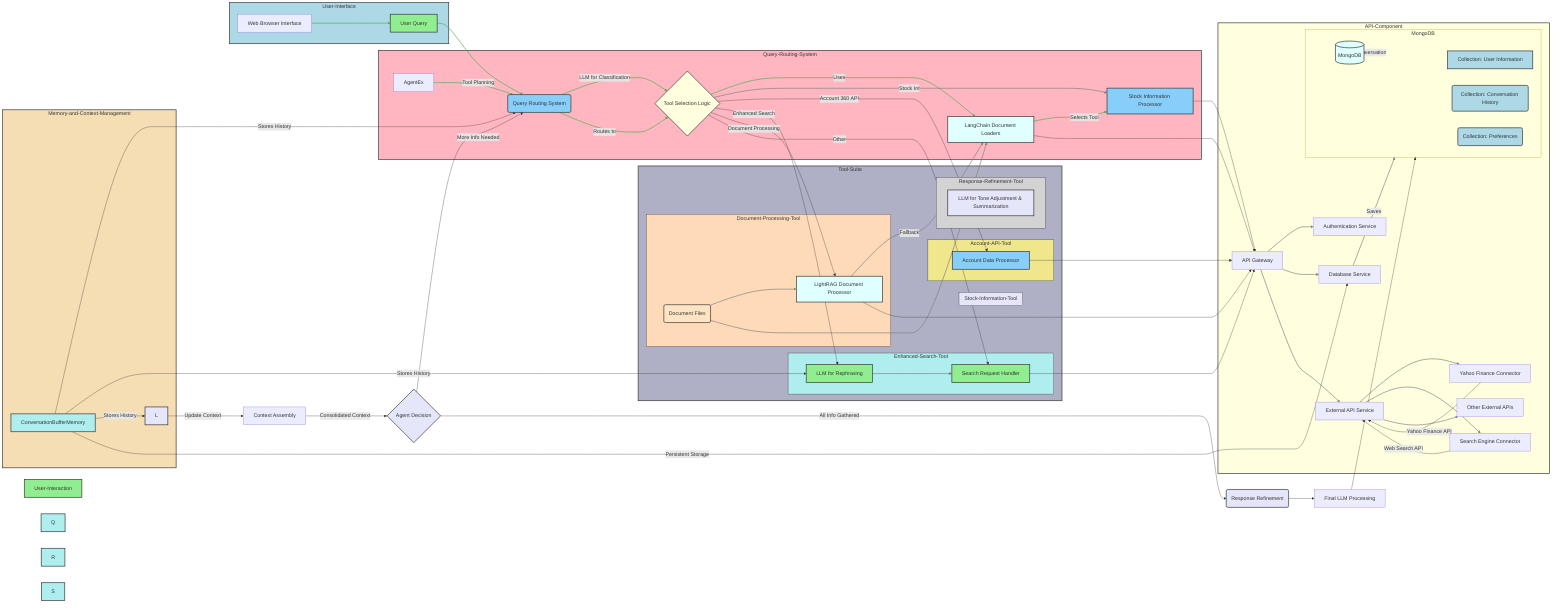 graph LR
    subgraph User-Interface
        UI[Web Browser Interface] --> A["User Prompt"];
        
    end


    subgraph Query-Routing-System
        A[User Query] --> B{{Master Agent<br>Query Router }}
        AgentEx -- Tool Planning --> B(Query Routing System);
        B -- LLM for Classification --> C{Tool Selection};
        B -- Routes to --> C{Tool Selection Logic}
        I -- Selects Tool --> D[Selected Tool]
        C -- Uses --> I
    end

    subgraph API-Component
        AA[API Gateway] --> AB[Authentication Service];
        AA --> AC[Database Service];
        AA --> AD[External API Service];
        
        AD --> AE[Yahoo Finance Connector];
        AD --> AF[Search Engine Connector];
        AD --> AG[Other External APIs];
        AC --Saves--> MongoDB;
    end

    subgraph MongoDB
        O[(MongoDB)]
        O1[Collection: User Information]
        O2(Collection: Conversation History)
        O3(Collection: Preferences)
    end


    subgraph Tool-Suite
        subgraph Stock-Information-Tool
            D[Stock Information Processor]
        end
        subgraph Account-API-Tool
            E[Account Data Processor]
        end
        subgraph Enhanced-Search-Tool
            F[LLM for Rephrasing] --> G[Search Request Handler];
        end
        subgraph Document-Processing-Tool
            H[LightRAG Document Processor] -- Fallback --> I[LangChain Document Loaders];
            J(Document Files) --> H;
            J --> I;
        end
        subgraph Response-Refinement-Tool
            K[LLM for Tone Adjustment & Summarization]
        end

        C -- Stock Info--> D;
        C -- Account 360 API --> E;
        C -- Enhanced Search --> F;
        C -- Document Processing --> H;
        C -- Other --> G;
    end

    %% Connect Tools to API Component
    D --> AA;
    E --> AA;
    G --> AA;
    H --> AA;
    I --> AA;
    
    %% External API connections
    AE -- Yahoo Finance API --> AD;
    AF -- Web Search API --> AD;
    
    %% Results processing
 

    L -- Update Context --> ContextBuilder[Context Assembly];
    ContextBuilder -- Consolidated Context --> M{Agent Decision};
    M -- More Info Needed --> B;
    M -- All Info Gathered --> N(Response Refinement);
    N --> LLMFinal[Final LLM Processing];
    LLMFinal --> MongoDB;

    subgraph Memory-and-Context-Management
        P[ConversationBufferMemory] -- Stores History --> B;
        P -- Stores History --> F;
        P -- Stores History --> L;
        P -- Persistent Storage --> AC;
    end

    %% User management flow
    
    O -- Save Conversation --> MongoDB;
    

    style User-Interface fill:#add8e6,stroke:#333,stroke-width:2px;
    style User-Interaction fill:#90ee90,stroke:#333,stroke-width:2px;
    style Query-Routing-System fill:#ffb6c1,stroke:#333,stroke-width:2px;
    style API-Component fill:#ffffe0,stroke:#333,stroke-width:2px;
    style Tool-Suite fill:#1155,stroke:#333,stroke-width:2px;
    style Stock-Information-Tool fill:#e6e6fa,stroke:#333,stroke-width:1px;
    style Account-API-Tool fill:#f0e68c,stroke:#333,stroke-width:1px;
    style Enhanced-Search-Tool fill:#afeeee,stroke:#333,stroke-width:1px;
    style Document-Processing-Tool fill:#ffdab9,stroke:#333,stroke-width:1px;
    style Response-Refinement-Tool fill:#d3d3d3,stroke:#333,stroke-width:1px;
    style Memory-and-Context-Management fill:#f5deb3,stroke:#333,stroke-width:2px;

  %% Styling
    style A fill:#90EE90,stroke:#333,stroke-width:2px
    style B fill:#87CEFA,stroke:#333,stroke-width:2px
    style C fill:#FFFFE0,stroke:#333,stroke-width:2px
    style D fill:#87CEFA,stroke:#333,stroke-width:2px
    style E fill:#87CEFA,stroke:#333,stroke-width:2px
    style F fill:#90EE90,stroke:#333,stroke-width:2px
    style G fill:#90EE90,stroke:#333,stroke-width:2px
    style H fill:#E0FFFF,stroke:#333,stroke-width:2px
    style I fill:#E0FFFF,stroke:#333,stroke-width:2px
    style J fill:#FFE4C4,stroke:#333,stroke-width:2px
    style K fill:#E6E6FA,stroke:#333,stroke-width:2px
    style L fill:#E6E6FA,stroke:#333,stroke-width:2px
    style M fill:#E6E6FA,stroke:#333,stroke-width:2px
    style N fill:#E6E6FA,stroke:#333,stroke-width:2px
    style O fill:#E0FFFF,stroke:#333,stroke-width:2px
    style O1 fill:#ADD8E6,stroke:#333,stroke-width:2px
    style O2 fill:#ADD8E6,stroke:#333,stroke-width:2px
    style O3 fill:#ADD8E6,stroke:#333,stroke-width:2px
    style P fill:#AFEEEE,stroke:#333,stroke-width:2px
    style Q fill:#AFEEEE,stroke:#333,stroke-width:2px
    style R fill:#AFEEEE,stroke:#333,stroke-width:2px
    style S fill:#AFEEEE,stroke:#333,stroke-width:2px
    %% Flow line styling
    linkStyle 0 stroke:#4CAF50,stroke-width:2px,curve:smooth
    linkStyle 1 stroke:#4CAF50,stroke-width:2px,curve:smooth
    linkStyle 2 stroke:#4CAF50,stroke-width:2px,curve:smooth
    linkStyle 3 stroke:#4CAF50,stroke-width:2px,curve:smooth
    linkStyle 4 stroke:#4CAF50,stroke-width:2px,curve:smooth
    linkStyle 5 stroke:#4CAF50,stroke-width:2px,curve:smooth
    linkStyle 6 stroke:#4CAF50,stroke-width:2px,curve:smooth
    linkStyle 7 stroke:#808080,stroke-width:2px,curve:smooth
    linkStyle 8 stroke:#808080,stroke-width:2px,curve:smooth
    linkStyle 9 stroke:#808080,stroke-width:2px,curve:smooth
    linkStyle 10 stroke:#808080,stroke-width:2px,curve:smooth
    linkStyle 11 stroke:#808080,stroke-width:2px,curve:smooth
    linkStyle 12 stroke:#808080,stroke-width:2px,curve:smooth
    linkStyle 13 stroke:#808080,stroke-width:2px,curve:smooth
    linkStyle 14 stroke:#808080,stroke-width:2px,curve:smooth
    linkStyle 15 stroke:#808080,stroke-width:2px,curve:smooth
    linkStyle 16 stroke:#808080,stroke-width:2px,curve:smooth
    linkStyle 17 stroke:#808080,stroke-width:2px,curve:smooth
    linkStyle 18 stroke:#808080,stroke-width:2px,curve:smooth

    classDef decision fill:#f0e68c,stroke:#333,stroke-width:2px;
    class C,M,O decision